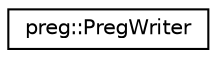 digraph "Graphical Class Hierarchy"
{
 // LATEX_PDF_SIZE
  edge [fontname="Helvetica",fontsize="10",labelfontname="Helvetica",labelfontsize="10"];
  node [fontname="Helvetica",fontsize="10",shape=record];
  rankdir="LR";
  Node0 [label="preg::PregWriter",height=0.2,width=0.4,color="black", fillcolor="white", style="filled",URL="$classpreg_1_1_preg_writer.html",tooltip=" "];
}
